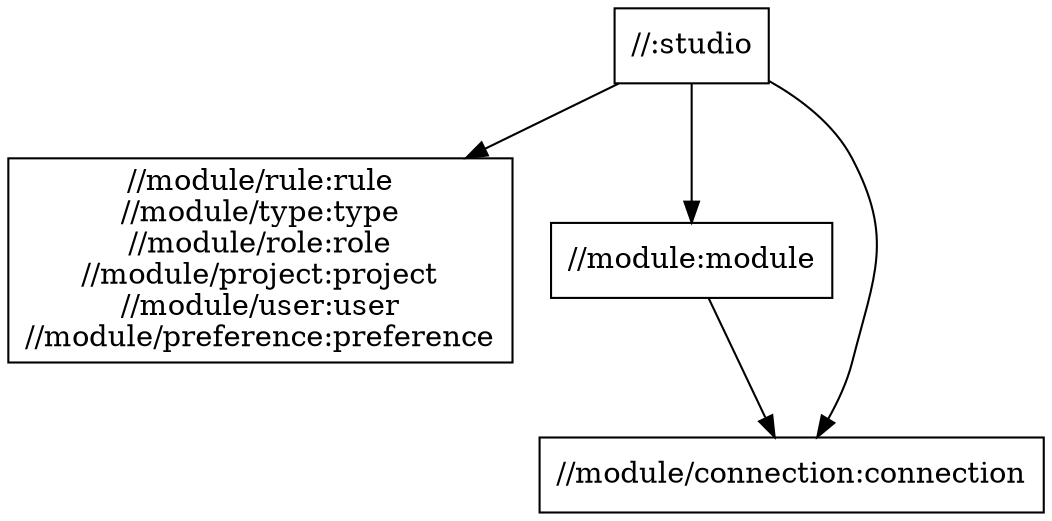 digraph mygraph {
  node [shape=box];
  "//:studio"
  "//:studio" -> "//module/rule:rule\n//module/type:type\n//module/role:role\n//module/project:project\n//module/user:user\n//module/preference:preference"
  "//:studio" -> "//module:module"
  "//:studio" -> "//module/connection:connection"
  "//module:module"
  "//module:module" -> "//module/connection:connection"
  "//module/connection:connection"
  "//module/rule:rule\n//module/type:type\n//module/role:role\n//module/project:project\n//module/user:user\n//module/preference:preference"
}
